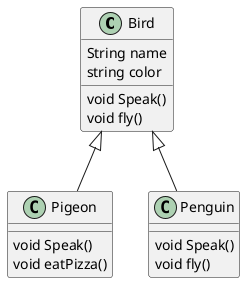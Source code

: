 @startuml

class Bird {
  String name
  string color
  void Speak()
  void fly()
}
Bird <|-- Pigeon
class Pigeon {
void Speak()
void eatPizza()
}

Bird <|-- Penguin
class Penguin {
void Speak()
void fly()

}

@enduml